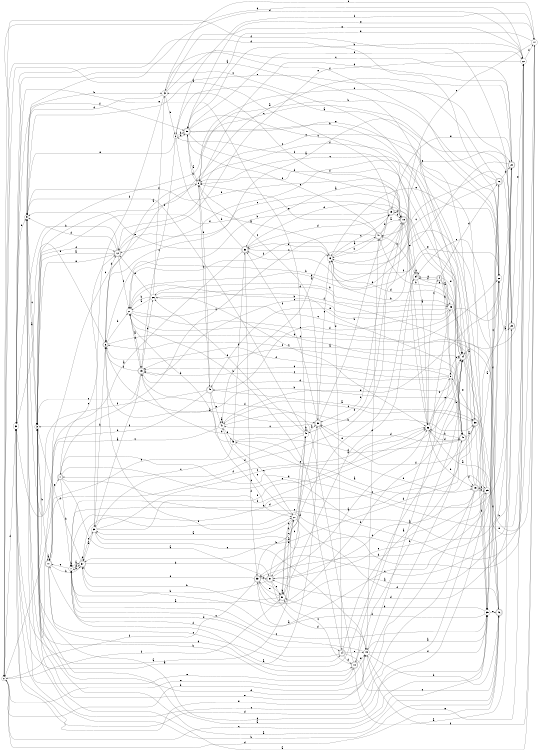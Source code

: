 digraph n43_5 {
__start0 [label="" shape="none"];

rankdir=LR;
size="8,5";

s0 [style="filled", color="black", fillcolor="white" shape="circle", label="0"];
s1 [style="rounded,filled", color="black", fillcolor="white" shape="doublecircle", label="1"];
s2 [style="filled", color="black", fillcolor="white" shape="circle", label="2"];
s3 [style="filled", color="black", fillcolor="white" shape="circle", label="3"];
s4 [style="rounded,filled", color="black", fillcolor="white" shape="doublecircle", label="4"];
s5 [style="filled", color="black", fillcolor="white" shape="circle", label="5"];
s6 [style="rounded,filled", color="black", fillcolor="white" shape="doublecircle", label="6"];
s7 [style="filled", color="black", fillcolor="white" shape="circle", label="7"];
s8 [style="filled", color="black", fillcolor="white" shape="circle", label="8"];
s9 [style="filled", color="black", fillcolor="white" shape="circle", label="9"];
s10 [style="rounded,filled", color="black", fillcolor="white" shape="doublecircle", label="10"];
s11 [style="rounded,filled", color="black", fillcolor="white" shape="doublecircle", label="11"];
s12 [style="rounded,filled", color="black", fillcolor="white" shape="doublecircle", label="12"];
s13 [style="filled", color="black", fillcolor="white" shape="circle", label="13"];
s14 [style="rounded,filled", color="black", fillcolor="white" shape="doublecircle", label="14"];
s15 [style="rounded,filled", color="black", fillcolor="white" shape="doublecircle", label="15"];
s16 [style="rounded,filled", color="black", fillcolor="white" shape="doublecircle", label="16"];
s17 [style="filled", color="black", fillcolor="white" shape="circle", label="17"];
s18 [style="rounded,filled", color="black", fillcolor="white" shape="doublecircle", label="18"];
s19 [style="rounded,filled", color="black", fillcolor="white" shape="doublecircle", label="19"];
s20 [style="rounded,filled", color="black", fillcolor="white" shape="doublecircle", label="20"];
s21 [style="filled", color="black", fillcolor="white" shape="circle", label="21"];
s22 [style="filled", color="black", fillcolor="white" shape="circle", label="22"];
s23 [style="filled", color="black", fillcolor="white" shape="circle", label="23"];
s24 [style="rounded,filled", color="black", fillcolor="white" shape="doublecircle", label="24"];
s25 [style="filled", color="black", fillcolor="white" shape="circle", label="25"];
s26 [style="filled", color="black", fillcolor="white" shape="circle", label="26"];
s27 [style="filled", color="black", fillcolor="white" shape="circle", label="27"];
s28 [style="filled", color="black", fillcolor="white" shape="circle", label="28"];
s29 [style="rounded,filled", color="black", fillcolor="white" shape="doublecircle", label="29"];
s30 [style="rounded,filled", color="black", fillcolor="white" shape="doublecircle", label="30"];
s31 [style="rounded,filled", color="black", fillcolor="white" shape="doublecircle", label="31"];
s32 [style="filled", color="black", fillcolor="white" shape="circle", label="32"];
s33 [style="rounded,filled", color="black", fillcolor="white" shape="doublecircle", label="33"];
s34 [style="rounded,filled", color="black", fillcolor="white" shape="doublecircle", label="34"];
s35 [style="filled", color="black", fillcolor="white" shape="circle", label="35"];
s36 [style="filled", color="black", fillcolor="white" shape="circle", label="36"];
s37 [style="rounded,filled", color="black", fillcolor="white" shape="doublecircle", label="37"];
s38 [style="rounded,filled", color="black", fillcolor="white" shape="doublecircle", label="38"];
s39 [style="filled", color="black", fillcolor="white" shape="circle", label="39"];
s40 [style="rounded,filled", color="black", fillcolor="white" shape="doublecircle", label="40"];
s41 [style="filled", color="black", fillcolor="white" shape="circle", label="41"];
s42 [style="filled", color="black", fillcolor="white" shape="circle", label="42"];
s43 [style="filled", color="black", fillcolor="white" shape="circle", label="43"];
s44 [style="filled", color="black", fillcolor="white" shape="circle", label="44"];
s45 [style="rounded,filled", color="black", fillcolor="white" shape="doublecircle", label="45"];
s46 [style="rounded,filled", color="black", fillcolor="white" shape="doublecircle", label="46"];
s47 [style="rounded,filled", color="black", fillcolor="white" shape="doublecircle", label="47"];
s48 [style="filled", color="black", fillcolor="white" shape="circle", label="48"];
s49 [style="rounded,filled", color="black", fillcolor="white" shape="doublecircle", label="49"];
s50 [style="rounded,filled", color="black", fillcolor="white" shape="doublecircle", label="50"];
s51 [style="rounded,filled", color="black", fillcolor="white" shape="doublecircle", label="51"];
s52 [style="rounded,filled", color="black", fillcolor="white" shape="doublecircle", label="52"];
s0 -> s40 [label="a"];
s0 -> s44 [label="b"];
s0 -> s35 [label="c"];
s0 -> s32 [label="d"];
s0 -> s44 [label="e"];
s0 -> s51 [label="f"];
s1 -> s51 [label="a"];
s1 -> s7 [label="b"];
s1 -> s12 [label="c"];
s1 -> s22 [label="d"];
s1 -> s29 [label="e"];
s1 -> s24 [label="f"];
s2 -> s13 [label="a"];
s2 -> s50 [label="b"];
s2 -> s15 [label="c"];
s2 -> s50 [label="d"];
s2 -> s5 [label="e"];
s2 -> s17 [label="f"];
s3 -> s46 [label="a"];
s3 -> s11 [label="b"];
s3 -> s28 [label="c"];
s3 -> s35 [label="d"];
s3 -> s24 [label="e"];
s3 -> s12 [label="f"];
s4 -> s23 [label="a"];
s4 -> s9 [label="b"];
s4 -> s34 [label="c"];
s4 -> s16 [label="d"];
s4 -> s24 [label="e"];
s4 -> s34 [label="f"];
s5 -> s3 [label="a"];
s5 -> s42 [label="b"];
s5 -> s3 [label="c"];
s5 -> s22 [label="d"];
s5 -> s10 [label="e"];
s5 -> s36 [label="f"];
s6 -> s30 [label="a"];
s6 -> s21 [label="b"];
s6 -> s28 [label="c"];
s6 -> s12 [label="d"];
s6 -> s32 [label="e"];
s6 -> s27 [label="f"];
s7 -> s37 [label="a"];
s7 -> s7 [label="b"];
s7 -> s35 [label="c"];
s7 -> s14 [label="d"];
s7 -> s11 [label="e"];
s7 -> s37 [label="f"];
s8 -> s6 [label="a"];
s8 -> s50 [label="b"];
s8 -> s30 [label="c"];
s8 -> s29 [label="d"];
s8 -> s45 [label="e"];
s8 -> s24 [label="f"];
s9 -> s44 [label="a"];
s9 -> s40 [label="b"];
s9 -> s15 [label="c"];
s9 -> s15 [label="d"];
s9 -> s24 [label="e"];
s9 -> s6 [label="f"];
s10 -> s20 [label="a"];
s10 -> s3 [label="b"];
s10 -> s51 [label="c"];
s10 -> s23 [label="d"];
s10 -> s44 [label="e"];
s10 -> s15 [label="f"];
s11 -> s11 [label="a"];
s11 -> s37 [label="b"];
s11 -> s14 [label="c"];
s11 -> s10 [label="d"];
s11 -> s1 [label="e"];
s11 -> s36 [label="f"];
s12 -> s3 [label="a"];
s12 -> s32 [label="b"];
s12 -> s18 [label="c"];
s12 -> s5 [label="d"];
s12 -> s3 [label="e"];
s12 -> s21 [label="f"];
s13 -> s47 [label="a"];
s13 -> s23 [label="b"];
s13 -> s19 [label="c"];
s13 -> s14 [label="d"];
s13 -> s20 [label="e"];
s13 -> s52 [label="f"];
s14 -> s40 [label="a"];
s14 -> s21 [label="b"];
s14 -> s46 [label="c"];
s14 -> s10 [label="d"];
s14 -> s44 [label="e"];
s14 -> s11 [label="f"];
s15 -> s39 [label="a"];
s15 -> s26 [label="b"];
s15 -> s3 [label="c"];
s15 -> s24 [label="d"];
s15 -> s21 [label="e"];
s15 -> s6 [label="f"];
s16 -> s37 [label="a"];
s16 -> s8 [label="b"];
s16 -> s13 [label="c"];
s16 -> s20 [label="d"];
s16 -> s5 [label="e"];
s16 -> s35 [label="f"];
s17 -> s3 [label="a"];
s17 -> s24 [label="b"];
s17 -> s47 [label="c"];
s17 -> s50 [label="d"];
s17 -> s50 [label="e"];
s17 -> s44 [label="f"];
s18 -> s41 [label="a"];
s18 -> s30 [label="b"];
s18 -> s42 [label="c"];
s18 -> s48 [label="d"];
s18 -> s34 [label="e"];
s18 -> s19 [label="f"];
s19 -> s0 [label="a"];
s19 -> s21 [label="b"];
s19 -> s18 [label="c"];
s19 -> s52 [label="d"];
s19 -> s24 [label="e"];
s19 -> s3 [label="f"];
s20 -> s3 [label="a"];
s20 -> s26 [label="b"];
s20 -> s43 [label="c"];
s20 -> s8 [label="d"];
s20 -> s19 [label="e"];
s20 -> s30 [label="f"];
s21 -> s15 [label="a"];
s21 -> s40 [label="b"];
s21 -> s20 [label="c"];
s21 -> s24 [label="d"];
s21 -> s38 [label="e"];
s21 -> s18 [label="f"];
s22 -> s15 [label="a"];
s22 -> s50 [label="b"];
s22 -> s7 [label="c"];
s22 -> s0 [label="d"];
s22 -> s12 [label="e"];
s22 -> s17 [label="f"];
s23 -> s35 [label="a"];
s23 -> s47 [label="b"];
s23 -> s15 [label="c"];
s23 -> s13 [label="d"];
s23 -> s45 [label="e"];
s23 -> s45 [label="f"];
s24 -> s7 [label="a"];
s24 -> s10 [label="b"];
s24 -> s8 [label="c"];
s24 -> s49 [label="d"];
s24 -> s17 [label="e"];
s24 -> s8 [label="f"];
s25 -> s39 [label="a"];
s25 -> s6 [label="b"];
s25 -> s5 [label="c"];
s25 -> s32 [label="d"];
s25 -> s12 [label="e"];
s25 -> s49 [label="f"];
s26 -> s21 [label="a"];
s26 -> s21 [label="b"];
s26 -> s36 [label="c"];
s26 -> s23 [label="d"];
s26 -> s12 [label="e"];
s26 -> s42 [label="f"];
s27 -> s39 [label="a"];
s27 -> s37 [label="b"];
s27 -> s48 [label="c"];
s27 -> s51 [label="d"];
s27 -> s41 [label="e"];
s27 -> s46 [label="f"];
s28 -> s29 [label="a"];
s28 -> s21 [label="b"];
s28 -> s12 [label="c"];
s28 -> s33 [label="d"];
s28 -> s13 [label="e"];
s28 -> s42 [label="f"];
s29 -> s6 [label="a"];
s29 -> s6 [label="b"];
s29 -> s33 [label="c"];
s29 -> s31 [label="d"];
s29 -> s22 [label="e"];
s29 -> s0 [label="f"];
s30 -> s32 [label="a"];
s30 -> s19 [label="b"];
s30 -> s41 [label="c"];
s30 -> s25 [label="d"];
s30 -> s13 [label="e"];
s30 -> s52 [label="f"];
s31 -> s36 [label="a"];
s31 -> s7 [label="b"];
s31 -> s51 [label="c"];
s31 -> s44 [label="d"];
s31 -> s25 [label="e"];
s31 -> s48 [label="f"];
s32 -> s27 [label="a"];
s32 -> s5 [label="b"];
s32 -> s8 [label="c"];
s32 -> s28 [label="d"];
s32 -> s48 [label="e"];
s32 -> s50 [label="f"];
s33 -> s20 [label="a"];
s33 -> s24 [label="b"];
s33 -> s30 [label="c"];
s33 -> s31 [label="d"];
s33 -> s37 [label="e"];
s33 -> s0 [label="f"];
s34 -> s36 [label="a"];
s34 -> s47 [label="b"];
s34 -> s34 [label="c"];
s34 -> s24 [label="d"];
s34 -> s31 [label="e"];
s34 -> s2 [label="f"];
s35 -> s3 [label="a"];
s35 -> s51 [label="b"];
s35 -> s16 [label="c"];
s35 -> s33 [label="d"];
s35 -> s46 [label="e"];
s35 -> s28 [label="f"];
s36 -> s52 [label="a"];
s36 -> s49 [label="b"];
s36 -> s4 [label="c"];
s36 -> s40 [label="d"];
s36 -> s24 [label="e"];
s36 -> s9 [label="f"];
s37 -> s7 [label="a"];
s37 -> s31 [label="b"];
s37 -> s39 [label="c"];
s37 -> s22 [label="d"];
s37 -> s37 [label="e"];
s37 -> s3 [label="f"];
s38 -> s2 [label="a"];
s38 -> s37 [label="b"];
s38 -> s41 [label="c"];
s38 -> s7 [label="d"];
s38 -> s9 [label="e"];
s38 -> s35 [label="f"];
s39 -> s37 [label="a"];
s39 -> s6 [label="b"];
s39 -> s36 [label="c"];
s39 -> s18 [label="d"];
s39 -> s44 [label="e"];
s39 -> s36 [label="f"];
s40 -> s38 [label="a"];
s40 -> s36 [label="b"];
s40 -> s32 [label="c"];
s40 -> s30 [label="d"];
s40 -> s7 [label="e"];
s40 -> s6 [label="f"];
s41 -> s41 [label="a"];
s41 -> s38 [label="b"];
s41 -> s11 [label="c"];
s41 -> s28 [label="d"];
s41 -> s43 [label="e"];
s41 -> s3 [label="f"];
s42 -> s17 [label="a"];
s42 -> s2 [label="b"];
s42 -> s20 [label="c"];
s42 -> s5 [label="d"];
s42 -> s22 [label="e"];
s42 -> s39 [label="f"];
s43 -> s49 [label="a"];
s43 -> s21 [label="b"];
s43 -> s27 [label="c"];
s43 -> s40 [label="d"];
s43 -> s11 [label="e"];
s43 -> s52 [label="f"];
s44 -> s35 [label="a"];
s44 -> s46 [label="b"];
s44 -> s7 [label="c"];
s44 -> s47 [label="d"];
s44 -> s22 [label="e"];
s44 -> s35 [label="f"];
s45 -> s38 [label="a"];
s45 -> s5 [label="b"];
s45 -> s27 [label="c"];
s45 -> s8 [label="d"];
s45 -> s41 [label="e"];
s45 -> s5 [label="f"];
s46 -> s36 [label="a"];
s46 -> s32 [label="b"];
s46 -> s34 [label="c"];
s46 -> s0 [label="d"];
s46 -> s52 [label="e"];
s46 -> s26 [label="f"];
s47 -> s18 [label="a"];
s47 -> s13 [label="b"];
s47 -> s1 [label="c"];
s47 -> s19 [label="d"];
s47 -> s8 [label="e"];
s47 -> s50 [label="f"];
s48 -> s30 [label="a"];
s48 -> s48 [label="b"];
s48 -> s1 [label="c"];
s48 -> s15 [label="d"];
s48 -> s26 [label="e"];
s48 -> s5 [label="f"];
s49 -> s28 [label="a"];
s49 -> s25 [label="b"];
s49 -> s31 [label="c"];
s49 -> s3 [label="d"];
s49 -> s32 [label="e"];
s49 -> s13 [label="f"];
s50 -> s8 [label="a"];
s50 -> s38 [label="b"];
s50 -> s9 [label="c"];
s50 -> s18 [label="d"];
s50 -> s35 [label="e"];
s50 -> s22 [label="f"];
s51 -> s7 [label="a"];
s51 -> s51 [label="b"];
s51 -> s48 [label="c"];
s51 -> s34 [label="d"];
s51 -> s33 [label="e"];
s51 -> s27 [label="f"];
s52 -> s0 [label="a"];
s52 -> s8 [label="b"];
s52 -> s13 [label="c"];
s52 -> s18 [label="d"];
s52 -> s5 [label="e"];
s52 -> s33 [label="f"];

}